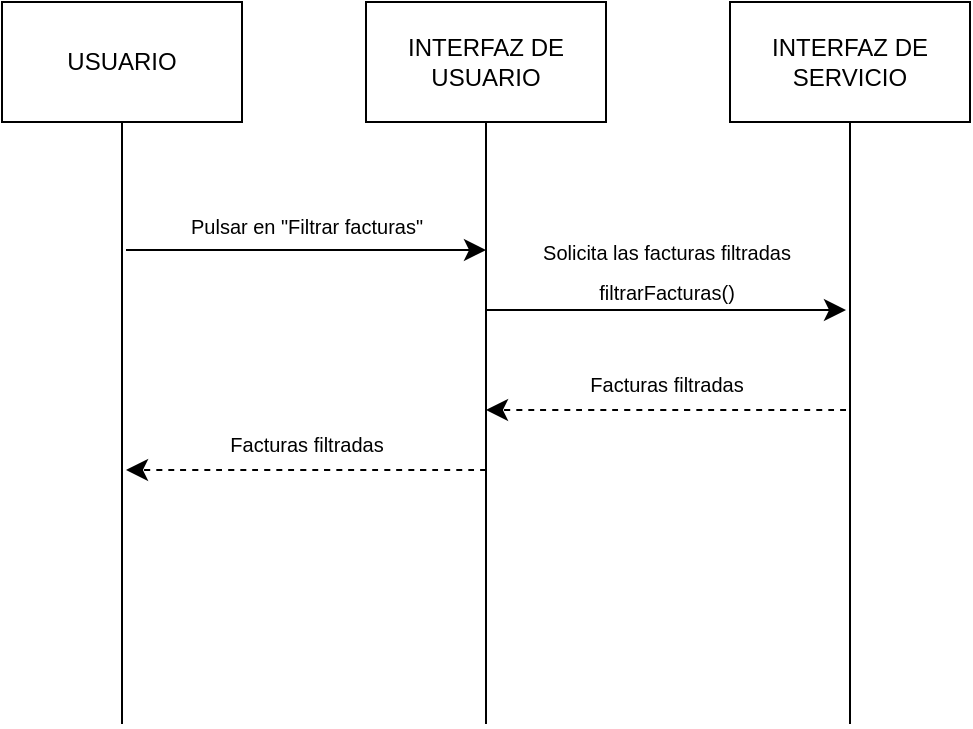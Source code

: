 <mxfile version="25.0.3">
  <diagram name="Página-1" id="H-gkT0Uagyp19nAyRc2H">
    <mxGraphModel dx="819" dy="470" grid="0" gridSize="10" guides="1" tooltips="1" connect="1" arrows="1" fold="1" page="1" pageScale="1" pageWidth="2339" pageHeight="3300" math="0" shadow="0">
      <root>
        <mxCell id="0" />
        <mxCell id="1" parent="0" />
        <mxCell id="rSQyfVXuCcYKM9ilOvzM-1" style="edgeStyle=none;curved=1;rounded=0;orthogonalLoop=1;jettySize=auto;html=1;exitX=0.5;exitY=1;exitDx=0;exitDy=0;entryX=0.5;entryY=0;entryDx=0;entryDy=0;fontSize=12;startSize=8;endSize=8;endArrow=none;endFill=0;" parent="1" source="rSQyfVXuCcYKM9ilOvzM-2" edge="1">
          <mxGeometry relative="1" as="geometry">
            <mxPoint x="178" y="517" as="targetPoint" />
          </mxGeometry>
        </mxCell>
        <mxCell id="rSQyfVXuCcYKM9ilOvzM-2" value="USUARIO" style="rounded=0;whiteSpace=wrap;html=1;" parent="1" vertex="1">
          <mxGeometry x="118" y="156" width="120" height="60" as="geometry" />
        </mxCell>
        <mxCell id="rSQyfVXuCcYKM9ilOvzM-3" style="edgeStyle=none;curved=1;rounded=0;orthogonalLoop=1;jettySize=auto;html=1;exitX=0.5;exitY=1;exitDx=0;exitDy=0;entryX=0.5;entryY=0;entryDx=0;entryDy=0;fontSize=12;startSize=8;endSize=8;endArrow=none;endFill=0;" parent="1" source="rSQyfVXuCcYKM9ilOvzM-4" edge="1">
          <mxGeometry relative="1" as="geometry">
            <mxPoint x="360" y="517" as="targetPoint" />
          </mxGeometry>
        </mxCell>
        <mxCell id="rSQyfVXuCcYKM9ilOvzM-4" value="INTERFAZ DE USUARIO" style="rounded=0;whiteSpace=wrap;html=1;" parent="1" vertex="1">
          <mxGeometry x="300" y="156" width="120" height="60" as="geometry" />
        </mxCell>
        <mxCell id="rSQyfVXuCcYKM9ilOvzM-5" style="edgeStyle=none;curved=1;rounded=0;orthogonalLoop=1;jettySize=auto;html=1;exitX=0.5;exitY=1;exitDx=0;exitDy=0;entryX=0.5;entryY=0;entryDx=0;entryDy=0;fontSize=12;startSize=8;endSize=8;endArrow=none;endFill=0;" parent="1" source="rSQyfVXuCcYKM9ilOvzM-6" edge="1">
          <mxGeometry relative="1" as="geometry">
            <mxPoint x="542" y="517" as="targetPoint" />
          </mxGeometry>
        </mxCell>
        <mxCell id="rSQyfVXuCcYKM9ilOvzM-6" value="INTERFAZ DE SERVICIO" style="rounded=0;whiteSpace=wrap;html=1;" parent="1" vertex="1">
          <mxGeometry x="482" y="156" width="120" height="60" as="geometry" />
        </mxCell>
        <mxCell id="rSQyfVXuCcYKM9ilOvzM-7" value="" style="endArrow=classic;html=1;rounded=0;fontSize=12;startSize=8;endSize=8;curved=1;" parent="1" edge="1">
          <mxGeometry width="50" height="50" relative="1" as="geometry">
            <mxPoint x="180" y="280" as="sourcePoint" />
            <mxPoint x="360" y="280" as="targetPoint" />
          </mxGeometry>
        </mxCell>
        <mxCell id="rSQyfVXuCcYKM9ilOvzM-8" value="&lt;font style=&quot;font-size: 10px;&quot;&gt;Pulsar en &quot;Filtrar facturas&quot;&lt;/font&gt;" style="text;html=1;align=center;verticalAlign=middle;resizable=0;points=[];autosize=1;strokeColor=none;fillColor=none;fontSize=16;" parent="1" vertex="1">
          <mxGeometry x="200" y="251" width="140" height="30" as="geometry" />
        </mxCell>
        <mxCell id="rSQyfVXuCcYKM9ilOvzM-9" value="" style="endArrow=classic;html=1;rounded=0;fontSize=12;startSize=8;endSize=8;curved=1;" parent="1" edge="1">
          <mxGeometry width="50" height="50" relative="1" as="geometry">
            <mxPoint x="360" y="310" as="sourcePoint" />
            <mxPoint x="540" y="310" as="targetPoint" />
          </mxGeometry>
        </mxCell>
        <mxCell id="rSQyfVXuCcYKM9ilOvzM-10" value="&lt;font style=&quot;font-size: 10px;&quot;&gt;Solicita las facturas filtradas&lt;/font&gt;&lt;div&gt;&lt;font style=&quot;&quot;&gt;&lt;span style=&quot;font-size: 10px;&quot;&gt;filtrarFacturas()&lt;/span&gt;&lt;/font&gt;&lt;/div&gt;" style="text;html=1;align=center;verticalAlign=middle;resizable=0;points=[];autosize=1;strokeColor=none;fillColor=none;fontSize=16;" parent="1" vertex="1">
          <mxGeometry x="379" y="264" width="142" height="50" as="geometry" />
        </mxCell>
        <mxCell id="rSQyfVXuCcYKM9ilOvzM-11" value="" style="endArrow=classic;html=1;rounded=0;fontSize=12;startSize=8;endSize=8;curved=1;dashed=1;" parent="1" edge="1">
          <mxGeometry width="50" height="50" relative="1" as="geometry">
            <mxPoint x="540" y="360" as="sourcePoint" />
            <mxPoint x="360" y="360" as="targetPoint" />
          </mxGeometry>
        </mxCell>
        <mxCell id="rSQyfVXuCcYKM9ilOvzM-12" value="&lt;font style=&quot;font-size: 10px;&quot;&gt;Facturas filtradas&lt;/font&gt;" style="text;html=1;align=center;verticalAlign=middle;resizable=0;points=[];autosize=1;strokeColor=none;fillColor=none;fontSize=16;" parent="1" vertex="1">
          <mxGeometry x="400" y="330" width="100" height="30" as="geometry" />
        </mxCell>
        <mxCell id="rSQyfVXuCcYKM9ilOvzM-13" value="" style="endArrow=classic;html=1;rounded=0;fontSize=12;startSize=8;endSize=8;curved=1;dashed=1;" parent="1" edge="1">
          <mxGeometry width="50" height="50" relative="1" as="geometry">
            <mxPoint x="360" y="390" as="sourcePoint" />
            <mxPoint x="180" y="390" as="targetPoint" />
          </mxGeometry>
        </mxCell>
        <mxCell id="rSQyfVXuCcYKM9ilOvzM-14" value="&lt;font style=&quot;font-size: 10px;&quot;&gt;Facturas filtradas&lt;/font&gt;" style="text;html=1;align=center;verticalAlign=middle;resizable=0;points=[];autosize=1;strokeColor=none;fillColor=none;fontSize=16;" parent="1" vertex="1">
          <mxGeometry x="220" y="360" width="100" height="30" as="geometry" />
        </mxCell>
      </root>
    </mxGraphModel>
  </diagram>
</mxfile>

